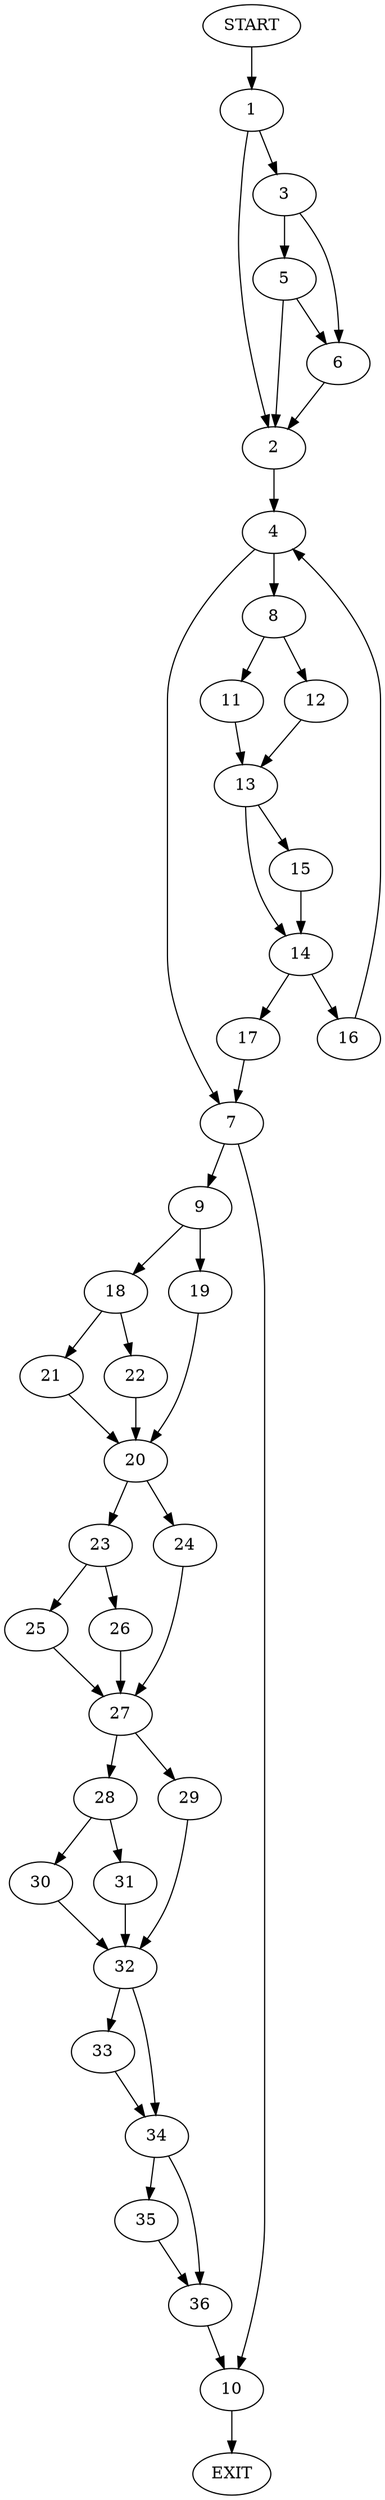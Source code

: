 digraph {
0 [label="START"]
37 [label="EXIT"]
0 -> 1
1 -> 2
1 -> 3
2 -> 4
3 -> 5
3 -> 6
6 -> 2
5 -> 2
5 -> 6
4 -> 7
4 -> 8
7 -> 9
7 -> 10
8 -> 11
8 -> 12
12 -> 13
11 -> 13
13 -> 14
13 -> 15
15 -> 14
14 -> 16
14 -> 17
17 -> 7
16 -> 4
9 -> 18
9 -> 19
10 -> 37
19 -> 20
18 -> 21
18 -> 22
20 -> 23
20 -> 24
21 -> 20
22 -> 20
23 -> 25
23 -> 26
24 -> 27
27 -> 28
27 -> 29
25 -> 27
26 -> 27
28 -> 30
28 -> 31
29 -> 32
32 -> 33
32 -> 34
31 -> 32
30 -> 32
34 -> 35
34 -> 36
33 -> 34
35 -> 36
36 -> 10
}
